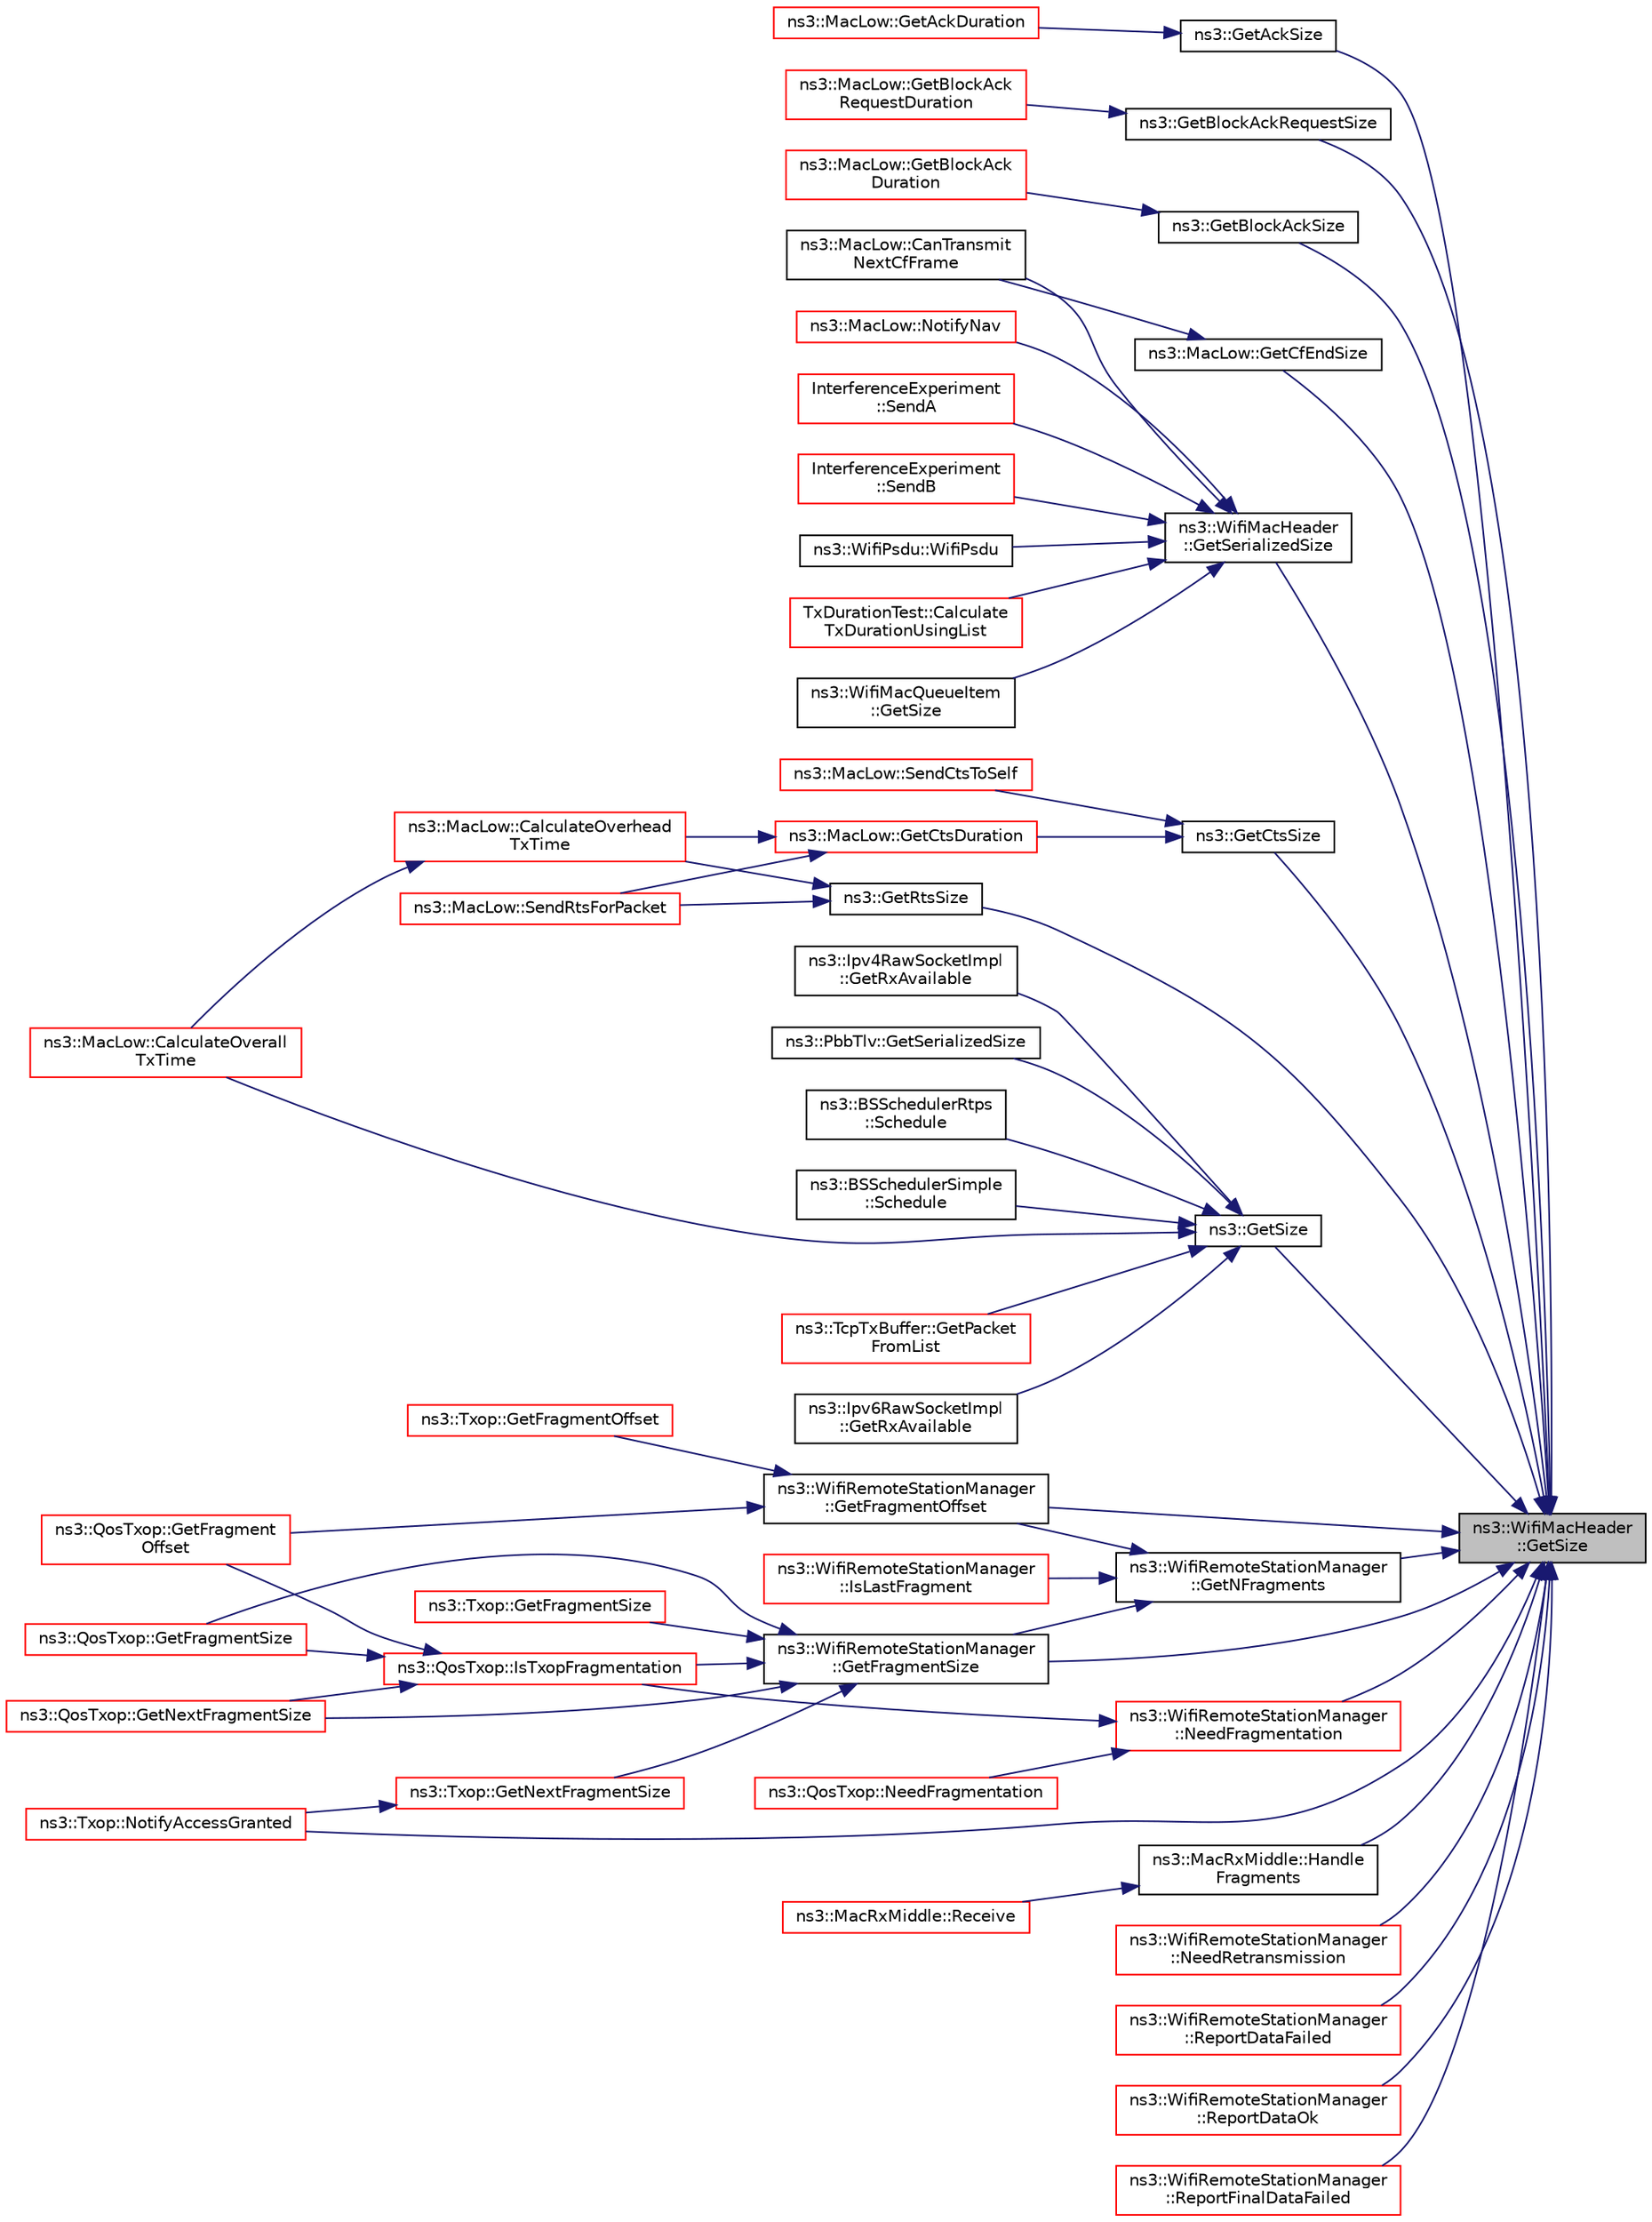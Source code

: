 digraph "ns3::WifiMacHeader::GetSize"
{
 // LATEX_PDF_SIZE
  edge [fontname="Helvetica",fontsize="10",labelfontname="Helvetica",labelfontsize="10"];
  node [fontname="Helvetica",fontsize="10",shape=record];
  rankdir="RL";
  Node1 [label="ns3::WifiMacHeader\l::GetSize",height=0.2,width=0.4,color="black", fillcolor="grey75", style="filled", fontcolor="black",tooltip="Return the size of the WifiMacHeader in octets."];
  Node1 -> Node2 [dir="back",color="midnightblue",fontsize="10",style="solid",fontname="Helvetica"];
  Node2 [label="ns3::GetAckSize",height=0.2,width=0.4,color="black", fillcolor="white", style="filled",URL="$namespacens3.html#a653be81d3cd5994b5f79044abaea458e",tooltip="Return the total Ack size (including FCS trailer)."];
  Node2 -> Node3 [dir="back",color="midnightblue",fontsize="10",style="solid",fontname="Helvetica"];
  Node3 [label="ns3::MacLow::GetAckDuration",height=0.2,width=0.4,color="red", fillcolor="white", style="filled",URL="$classns3_1_1_mac_low.html#a66918702d4803f26e27bf173b4766d16",tooltip="Return the time required to transmit the Ack (including preamble and FCS)."];
  Node1 -> Node22 [dir="back",color="midnightblue",fontsize="10",style="solid",fontname="Helvetica"];
  Node22 [label="ns3::GetBlockAckRequestSize",height=0.2,width=0.4,color="black", fillcolor="white", style="filled",URL="$namespacens3.html#a91e39d8eb8e48719aee120727b1aef3c",tooltip="Return the total BlockAckRequest size (including FCS trailer)."];
  Node22 -> Node23 [dir="back",color="midnightblue",fontsize="10",style="solid",fontname="Helvetica"];
  Node23 [label="ns3::MacLow::GetBlockAck\lRequestDuration",height=0.2,width=0.4,color="red", fillcolor="white", style="filled",URL="$classns3_1_1_mac_low.html#af2b46b598171aa8e300f1265fdb8b1ca",tooltip="Return the time required to transmit the BlockAckRequest to the specified address given the TXVECTOR ..."];
  Node1 -> Node24 [dir="back",color="midnightblue",fontsize="10",style="solid",fontname="Helvetica"];
  Node24 [label="ns3::GetBlockAckSize",height=0.2,width=0.4,color="black", fillcolor="white", style="filled",URL="$namespacens3.html#a9c30b51d3ef2d1e671ae4c8d57d44321",tooltip="Return the total BlockAck size (including FCS trailer)."];
  Node24 -> Node25 [dir="back",color="midnightblue",fontsize="10",style="solid",fontname="Helvetica"];
  Node25 [label="ns3::MacLow::GetBlockAck\lDuration",height=0.2,width=0.4,color="red", fillcolor="white", style="filled",URL="$classns3_1_1_mac_low.html#a43f501698b2688e1803a648065d59018",tooltip="Return the time required to transmit the BlockAck to the specified address given the TXVECTOR of the ..."];
  Node1 -> Node26 [dir="back",color="midnightblue",fontsize="10",style="solid",fontname="Helvetica"];
  Node26 [label="ns3::MacLow::GetCfEndSize",height=0.2,width=0.4,color="black", fillcolor="white", style="filled",URL="$classns3_1_1_mac_low.html#aa1cafaeac339f19e26e817224889202f",tooltip="Return the total CF-END size (including FCS trailer)."];
  Node26 -> Node27 [dir="back",color="midnightblue",fontsize="10",style="solid",fontname="Helvetica"];
  Node27 [label="ns3::MacLow::CanTransmit\lNextCfFrame",height=0.2,width=0.4,color="black", fillcolor="white", style="filled",URL="$classns3_1_1_mac_low.html#ae4268e4023afc9b701c40832f57e8459",tooltip="This function decides if a CF frame can be transmitted in the current CFP."];
  Node1 -> Node28 [dir="back",color="midnightblue",fontsize="10",style="solid",fontname="Helvetica"];
  Node28 [label="ns3::GetCtsSize",height=0.2,width=0.4,color="black", fillcolor="white", style="filled",URL="$namespacens3.html#a8f21e8e26a4717e746be854a41df7b0d",tooltip="Return the total CTS size (including FCS trailer)."];
  Node28 -> Node29 [dir="back",color="midnightblue",fontsize="10",style="solid",fontname="Helvetica"];
  Node29 [label="ns3::MacLow::GetCtsDuration",height=0.2,width=0.4,color="red", fillcolor="white", style="filled",URL="$classns3_1_1_mac_low.html#a600b2ba477578734cc4a1e3c11e5d5dd",tooltip="Return the time required to transmit the CTS (including preamble and FCS)."];
  Node29 -> Node6 [dir="back",color="midnightblue",fontsize="10",style="solid",fontname="Helvetica"];
  Node6 [label="ns3::MacLow::CalculateOverhead\lTxTime",height=0.2,width=0.4,color="red", fillcolor="white", style="filled",URL="$classns3_1_1_mac_low.html#aa2d5acb9a87a417cfa46a4e8b4a8ed01",tooltip=" "];
  Node6 -> Node7 [dir="back",color="midnightblue",fontsize="10",style="solid",fontname="Helvetica"];
  Node7 [label="ns3::MacLow::CalculateOverall\lTxTime",height=0.2,width=0.4,color="red", fillcolor="white", style="filled",URL="$classns3_1_1_mac_low.html#a77295a7a4b2e8787e8217f1e58b1746f",tooltip=" "];
  Node29 -> Node17 [dir="back",color="midnightblue",fontsize="10",style="solid",fontname="Helvetica"];
  Node17 [label="ns3::MacLow::SendRtsForPacket",height=0.2,width=0.4,color="red", fillcolor="white", style="filled",URL="$classns3_1_1_mac_low.html#ac472702b866a51ea2dfb7637381897aa",tooltip="Send RTS to begin RTS-CTS-Data-Ack transaction."];
  Node28 -> Node11 [dir="back",color="midnightblue",fontsize="10",style="solid",fontname="Helvetica"];
  Node11 [label="ns3::MacLow::SendCtsToSelf",height=0.2,width=0.4,color="red", fillcolor="white", style="filled",URL="$classns3_1_1_mac_low.html#a209c346576d367ef16cfa1cfdefff909",tooltip="Send CTS for a CTS-to-self mechanism."];
  Node1 -> Node32 [dir="back",color="midnightblue",fontsize="10",style="solid",fontname="Helvetica"];
  Node32 [label="ns3::WifiRemoteStationManager\l::GetFragmentOffset",height=0.2,width=0.4,color="black", fillcolor="white", style="filled",URL="$classns3_1_1_wifi_remote_station_manager.html#a3bc4865736b8b3a8f593325bb2bdb655",tooltip=" "];
  Node32 -> Node33 [dir="back",color="midnightblue",fontsize="10",style="solid",fontname="Helvetica"];
  Node33 [label="ns3::QosTxop::GetFragment\lOffset",height=0.2,width=0.4,color="red", fillcolor="white", style="filled",URL="$classns3_1_1_qos_txop.html#aaae6bbf5bdd6aa41c9aedca1223ad3f9",tooltip="Calculate the offset for the current fragment."];
  Node32 -> Node36 [dir="back",color="midnightblue",fontsize="10",style="solid",fontname="Helvetica"];
  Node36 [label="ns3::Txop::GetFragmentOffset",height=0.2,width=0.4,color="red", fillcolor="white", style="filled",URL="$classns3_1_1_txop.html#af8ed1fa9ec5f8a221297a1d010babc62",tooltip="Calculate the offset for the current fragment."];
  Node1 -> Node129 [dir="back",color="midnightblue",fontsize="10",style="solid",fontname="Helvetica"];
  Node129 [label="ns3::WifiRemoteStationManager\l::GetFragmentSize",height=0.2,width=0.4,color="black", fillcolor="white", style="filled",URL="$classns3_1_1_wifi_remote_station_manager.html#ae646308621e90ca3ae6ca6de3540cff2",tooltip=" "];
  Node129 -> Node130 [dir="back",color="midnightblue",fontsize="10",style="solid",fontname="Helvetica"];
  Node130 [label="ns3::QosTxop::GetFragmentSize",height=0.2,width=0.4,color="red", fillcolor="white", style="filled",URL="$classns3_1_1_qos_txop.html#af184e0bbc66688c768a3065980d9f7c0",tooltip="Calculate the size of the current fragment."];
  Node129 -> Node131 [dir="back",color="midnightblue",fontsize="10",style="solid",fontname="Helvetica"];
  Node131 [label="ns3::Txop::GetFragmentSize",height=0.2,width=0.4,color="red", fillcolor="white", style="filled",URL="$classns3_1_1_txop.html#a9fd35597acbedb945f9b61c4fbe55b06",tooltip="Calculate the size of the current fragment."];
  Node129 -> Node132 [dir="back",color="midnightblue",fontsize="10",style="solid",fontname="Helvetica"];
  Node132 [label="ns3::QosTxop::GetNextFragmentSize",height=0.2,width=0.4,color="red", fillcolor="white", style="filled",URL="$classns3_1_1_qos_txop.html#a355a5b9748e510a439eb602d5871f66e",tooltip="Calculate the size of the next fragment."];
  Node129 -> Node133 [dir="back",color="midnightblue",fontsize="10",style="solid",fontname="Helvetica"];
  Node133 [label="ns3::Txop::GetNextFragmentSize",height=0.2,width=0.4,color="red", fillcolor="white", style="filled",URL="$classns3_1_1_txop.html#a165fb9a4651fa0380ec9b63e3669d8d0",tooltip="Calculate the size of the next fragment."];
  Node133 -> Node38 [dir="back",color="midnightblue",fontsize="10",style="solid",fontname="Helvetica"];
  Node38 [label="ns3::Txop::NotifyAccessGranted",height=0.2,width=0.4,color="red", fillcolor="white", style="filled",URL="$classns3_1_1_txop.html#ad00c94d57c2d4df4ff1f0a8064805b65",tooltip="Notify the Txop that access has been granted."];
  Node129 -> Node134 [dir="back",color="midnightblue",fontsize="10",style="solid",fontname="Helvetica"];
  Node134 [label="ns3::QosTxop::IsTxopFragmentation",height=0.2,width=0.4,color="red", fillcolor="white", style="filled",URL="$classns3_1_1_qos_txop.html#a08b1d31e4c307f33dc159672a5d63c5b",tooltip="Check if the current packet is fragmented because of an exceeded TXOP duration."];
  Node134 -> Node33 [dir="back",color="midnightblue",fontsize="10",style="solid",fontname="Helvetica"];
  Node134 -> Node130 [dir="back",color="midnightblue",fontsize="10",style="solid",fontname="Helvetica"];
  Node134 -> Node132 [dir="back",color="midnightblue",fontsize="10",style="solid",fontname="Helvetica"];
  Node1 -> Node136 [dir="back",color="midnightblue",fontsize="10",style="solid",fontname="Helvetica"];
  Node136 [label="ns3::WifiRemoteStationManager\l::GetNFragments",height=0.2,width=0.4,color="black", fillcolor="white", style="filled",URL="$classns3_1_1_wifi_remote_station_manager.html#ad4066ed9b850369a473d3d93c871bb07",tooltip="Return the number of fragments needed for the given packet."];
  Node136 -> Node32 [dir="back",color="midnightblue",fontsize="10",style="solid",fontname="Helvetica"];
  Node136 -> Node129 [dir="back",color="midnightblue",fontsize="10",style="solid",fontname="Helvetica"];
  Node136 -> Node137 [dir="back",color="midnightblue",fontsize="10",style="solid",fontname="Helvetica"];
  Node137 [label="ns3::WifiRemoteStationManager\l::IsLastFragment",height=0.2,width=0.4,color="red", fillcolor="white", style="filled",URL="$classns3_1_1_wifi_remote_station_manager.html#af88757b4d170e2aa444f8922c3b90503",tooltip=" "];
  Node1 -> Node139 [dir="back",color="midnightblue",fontsize="10",style="solid",fontname="Helvetica"];
  Node139 [label="ns3::GetRtsSize",height=0.2,width=0.4,color="black", fillcolor="white", style="filled",URL="$namespacens3.html#a79e14c6d347fba61711e9857bd019372",tooltip="Return the total RTS size (including FCS trailer)."];
  Node139 -> Node6 [dir="back",color="midnightblue",fontsize="10",style="solid",fontname="Helvetica"];
  Node139 -> Node17 [dir="back",color="midnightblue",fontsize="10",style="solid",fontname="Helvetica"];
  Node1 -> Node140 [dir="back",color="midnightblue",fontsize="10",style="solid",fontname="Helvetica"];
  Node140 [label="ns3::WifiMacHeader\l::GetSerializedSize",height=0.2,width=0.4,color="black", fillcolor="white", style="filled",URL="$classns3_1_1_wifi_mac_header.html#ad5ce3997a84fa55ebe60dd927c37d526",tooltip=" "];
  Node140 -> Node141 [dir="back",color="midnightblue",fontsize="10",style="solid",fontname="Helvetica"];
  Node141 [label="ns3::WifiPsdu::WifiPsdu",height=0.2,width=0.4,color="black", fillcolor="white", style="filled",URL="$classns3_1_1_wifi_psdu.html#a6fdb7269c0ca5632ff4b5ede2297dc52",tooltip="Create a PSDU storing an MPDU."];
  Node140 -> Node142 [dir="back",color="midnightblue",fontsize="10",style="solid",fontname="Helvetica"];
  Node142 [label="TxDurationTest::Calculate\lTxDurationUsingList",height=0.2,width=0.4,color="red", fillcolor="white", style="filled",URL="$class_tx_duration_test.html#a2ebf3e268a9b7f41bf797f424697b3fb",tooltip="Calculate the overall Tx duration returned by WifiPhy for list of sizes."];
  Node140 -> Node27 [dir="back",color="midnightblue",fontsize="10",style="solid",fontname="Helvetica"];
  Node140 -> Node146 [dir="back",color="midnightblue",fontsize="10",style="solid",fontname="Helvetica"];
  Node146 [label="ns3::WifiMacQueueItem\l::GetSize",height=0.2,width=0.4,color="black", fillcolor="white", style="filled",URL="$classns3_1_1_wifi_mac_queue_item.html#a05e3b98b7b2511a282a04fec2d4260ce",tooltip="Return the size of the packet stored by this item, including header size and trailer size."];
  Node140 -> Node147 [dir="back",color="midnightblue",fontsize="10",style="solid",fontname="Helvetica"];
  Node147 [label="ns3::MacLow::NotifyNav",height=0.2,width=0.4,color="red", fillcolor="white", style="filled",URL="$classns3_1_1_mac_low.html#a8a11f1b12b7dc41fba389b1b480c55f9",tooltip="Notify NAV function."];
  Node140 -> Node148 [dir="back",color="midnightblue",fontsize="10",style="solid",fontname="Helvetica"];
  Node148 [label="InterferenceExperiment\l::SendA",height=0.2,width=0.4,color="red", fillcolor="white", style="filled",URL="$class_interference_experiment.html#a5b9bd711100dba8791513421a9641251",tooltip="Send A function."];
  Node140 -> Node150 [dir="back",color="midnightblue",fontsize="10",style="solid",fontname="Helvetica"];
  Node150 [label="InterferenceExperiment\l::SendB",height=0.2,width=0.4,color="red", fillcolor="white", style="filled",URL="$class_interference_experiment.html#afec7522f14a562b758f969ffdf02a6a1",tooltip="Send B function."];
  Node1 -> Node151 [dir="back",color="midnightblue",fontsize="10",style="solid",fontname="Helvetica"];
  Node151 [label="ns3::GetSize",height=0.2,width=0.4,color="black", fillcolor="white", style="filled",URL="$namespacens3.html#ac78f3ac928570be14da972e15dcf5946",tooltip="Return the total size of the packet after WifiMacHeader and FCS trailer have been added."];
  Node151 -> Node7 [dir="back",color="midnightblue",fontsize="10",style="solid",fontname="Helvetica"];
  Node151 -> Node152 [dir="back",color="midnightblue",fontsize="10",style="solid",fontname="Helvetica"];
  Node152 [label="ns3::TcpTxBuffer::GetPacket\lFromList",height=0.2,width=0.4,color="red", fillcolor="white", style="filled",URL="$classns3_1_1_tcp_tx_buffer.html#a3935705ed28789f4e438479d207f61c8",tooltip="Get a block (which is returned as Packet) from a list."];
  Node151 -> Node161 [dir="back",color="midnightblue",fontsize="10",style="solid",fontname="Helvetica"];
  Node161 [label="ns3::Ipv6RawSocketImpl\l::GetRxAvailable",height=0.2,width=0.4,color="black", fillcolor="white", style="filled",URL="$classns3_1_1_ipv6_raw_socket_impl.html#aabcc8ef20f13d94c5e3eddd5675be6a2",tooltip="Return number of bytes which can be returned from one or multiple calls to Recv."];
  Node151 -> Node162 [dir="back",color="midnightblue",fontsize="10",style="solid",fontname="Helvetica"];
  Node162 [label="ns3::Ipv4RawSocketImpl\l::GetRxAvailable",height=0.2,width=0.4,color="black", fillcolor="white", style="filled",URL="$classns3_1_1_ipv4_raw_socket_impl.html#a30fab88a97d1de12147535c31780e14b",tooltip="Return number of bytes which can be returned from one or multiple calls to Recv."];
  Node151 -> Node163 [dir="back",color="midnightblue",fontsize="10",style="solid",fontname="Helvetica"];
  Node163 [label="ns3::PbbTlv::GetSerializedSize",height=0.2,width=0.4,color="black", fillcolor="white", style="filled",URL="$classns3_1_1_pbb_tlv.html#a967fcaeb5769ce7d766ef2db752f78bd",tooltip=" "];
  Node151 -> Node164 [dir="back",color="midnightblue",fontsize="10",style="solid",fontname="Helvetica"];
  Node164 [label="ns3::BSSchedulerRtps\l::Schedule",height=0.2,width=0.4,color="black", fillcolor="white", style="filled",URL="$classns3_1_1_b_s_scheduler_rtps.html#a311c9c524b1a898c72afa35a9d7ac0dc",tooltip="Schedule function."];
  Node151 -> Node165 [dir="back",color="midnightblue",fontsize="10",style="solid",fontname="Helvetica"];
  Node165 [label="ns3::BSSchedulerSimple\l::Schedule",height=0.2,width=0.4,color="black", fillcolor="white", style="filled",URL="$classns3_1_1_b_s_scheduler_simple.html#ab0ef72a5223a70761910bcda7004f510",tooltip="the scheduling function for the downlink subframe."];
  Node1 -> Node166 [dir="back",color="midnightblue",fontsize="10",style="solid",fontname="Helvetica"];
  Node166 [label="ns3::MacRxMiddle::Handle\lFragments",height=0.2,width=0.4,color="black", fillcolor="white", style="filled",URL="$classns3_1_1_mac_rx_middle.html#a1a457c9f6731db5d9418a68eb724207c",tooltip="Check if the received packet is a fragment and handle it appropriately."];
  Node166 -> Node167 [dir="back",color="midnightblue",fontsize="10",style="solid",fontname="Helvetica"];
  Node167 [label="ns3::MacRxMiddle::Receive",height=0.2,width=0.4,color="red", fillcolor="white", style="filled",URL="$classns3_1_1_mac_rx_middle.html#a816ef69ee0b13d326f3f10d4cf3f6603",tooltip="Receive a packet."];
  Node1 -> Node178 [dir="back",color="midnightblue",fontsize="10",style="solid",fontname="Helvetica"];
  Node178 [label="ns3::WifiRemoteStationManager\l::NeedFragmentation",height=0.2,width=0.4,color="red", fillcolor="white", style="filled",URL="$classns3_1_1_wifi_remote_station_manager.html#a42ff3d9a0bf8c3e612271a317aa052be",tooltip=" "];
  Node178 -> Node134 [dir="back",color="midnightblue",fontsize="10",style="solid",fontname="Helvetica"];
  Node178 -> Node179 [dir="back",color="midnightblue",fontsize="10",style="solid",fontname="Helvetica"];
  Node179 [label="ns3::QosTxop::NeedFragmentation",height=0.2,width=0.4,color="red", fillcolor="white", style="filled",URL="$classns3_1_1_qos_txop.html#afdeff6e3cb6c8bb4b3e8291cc77bc631",tooltip="Check if the current packet should be fragmented."];
  Node1 -> Node181 [dir="back",color="midnightblue",fontsize="10",style="solid",fontname="Helvetica"];
  Node181 [label="ns3::WifiRemoteStationManager\l::NeedRetransmission",height=0.2,width=0.4,color="red", fillcolor="white", style="filled",URL="$classns3_1_1_wifi_remote_station_manager.html#ac24b2a5ed13948487c8e11392e96432d",tooltip=" "];
  Node1 -> Node38 [dir="back",color="midnightblue",fontsize="10",style="solid",fontname="Helvetica"];
  Node1 -> Node187 [dir="back",color="midnightblue",fontsize="10",style="solid",fontname="Helvetica"];
  Node187 [label="ns3::WifiRemoteStationManager\l::ReportDataFailed",height=0.2,width=0.4,color="red", fillcolor="white", style="filled",URL="$classns3_1_1_wifi_remote_station_manager.html#a72e9ae49b100642768fb7fcfdb573fc9",tooltip="Should be invoked whenever the AckTimeout associated to a transmission attempt expires."];
  Node1 -> Node192 [dir="back",color="midnightblue",fontsize="10",style="solid",fontname="Helvetica"];
  Node192 [label="ns3::WifiRemoteStationManager\l::ReportDataOk",height=0.2,width=0.4,color="red", fillcolor="white", style="filled",URL="$classns3_1_1_wifi_remote_station_manager.html#a209a90c3b806aa1bb89503b119e88fad",tooltip="Should be invoked whenever we receive the ACK associated to a data packet we just sent."];
  Node1 -> Node193 [dir="back",color="midnightblue",fontsize="10",style="solid",fontname="Helvetica"];
  Node193 [label="ns3::WifiRemoteStationManager\l::ReportFinalDataFailed",height=0.2,width=0.4,color="red", fillcolor="white", style="filled",URL="$classns3_1_1_wifi_remote_station_manager.html#a621a2da15b2214508d25112bac59e746",tooltip="Should be invoked after calling ReportDataFailed if NeedRetransmission returns false."];
}
